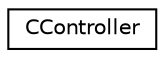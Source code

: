 digraph "Graphical Class Hierarchy"
{
 // INTERACTIVE_SVG=YES
  edge [fontname="Helvetica",fontsize="10",labelfontname="Helvetica",labelfontsize="10"];
  node [fontname="Helvetica",fontsize="10",shape=record];
  rankdir="LR";
  Node0 [label="CController",height=0.2,width=0.4,color="black", fillcolor="white", style="filled",URL="$classCController.html",tooltip="Used to intialize, control, and run the chemical components of a simulation. "];
}
